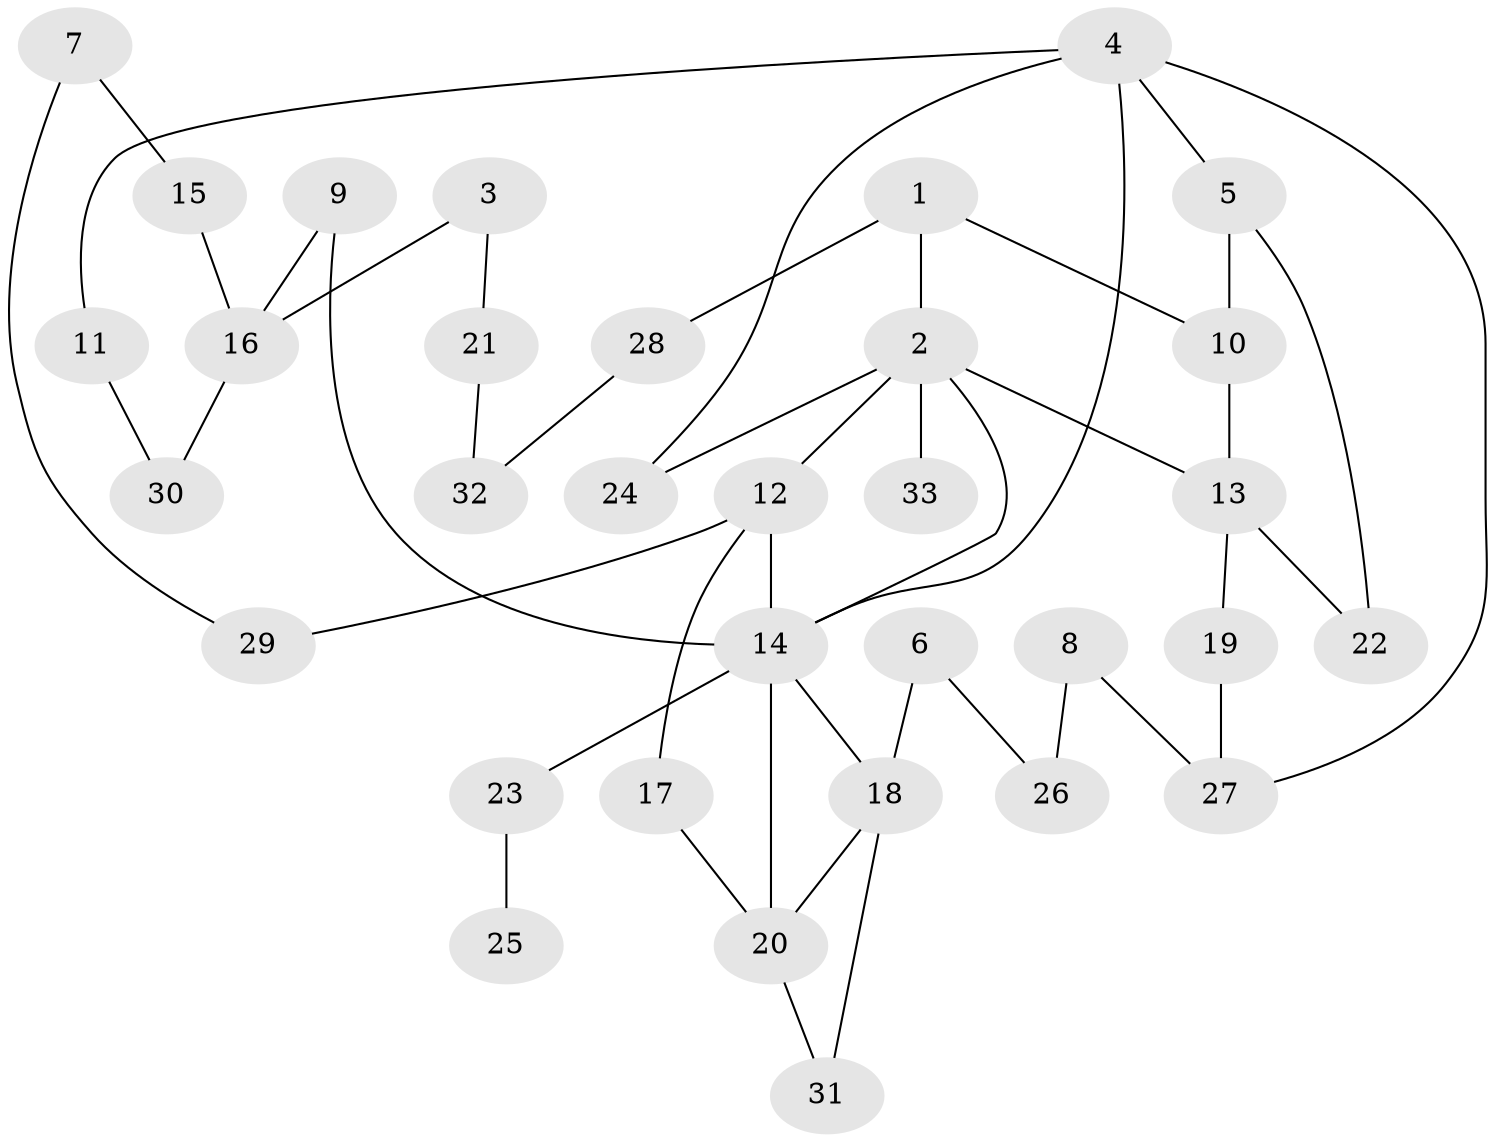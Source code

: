 // original degree distribution, {3: 0.2727272727272727, 8: 0.015151515151515152, 5: 0.015151515151515152, 6: 0.030303030303030304, 4: 0.06060606060606061, 2: 0.3484848484848485, 1: 0.25757575757575757}
// Generated by graph-tools (version 1.1) at 2025/01/03/09/25 03:01:05]
// undirected, 33 vertices, 45 edges
graph export_dot {
graph [start="1"]
  node [color=gray90,style=filled];
  1;
  2;
  3;
  4;
  5;
  6;
  7;
  8;
  9;
  10;
  11;
  12;
  13;
  14;
  15;
  16;
  17;
  18;
  19;
  20;
  21;
  22;
  23;
  24;
  25;
  26;
  27;
  28;
  29;
  30;
  31;
  32;
  33;
  1 -- 2 [weight=1.0];
  1 -- 10 [weight=1.0];
  1 -- 28 [weight=1.0];
  2 -- 12 [weight=1.0];
  2 -- 13 [weight=1.0];
  2 -- 14 [weight=1.0];
  2 -- 24 [weight=1.0];
  2 -- 33 [weight=1.0];
  3 -- 16 [weight=1.0];
  3 -- 21 [weight=1.0];
  4 -- 5 [weight=1.0];
  4 -- 11 [weight=1.0];
  4 -- 14 [weight=1.0];
  4 -- 24 [weight=1.0];
  4 -- 27 [weight=1.0];
  5 -- 10 [weight=1.0];
  5 -- 22 [weight=1.0];
  6 -- 18 [weight=1.0];
  6 -- 26 [weight=1.0];
  7 -- 15 [weight=1.0];
  7 -- 29 [weight=1.0];
  8 -- 26 [weight=1.0];
  8 -- 27 [weight=1.0];
  9 -- 14 [weight=1.0];
  9 -- 16 [weight=1.0];
  10 -- 13 [weight=2.0];
  11 -- 30 [weight=1.0];
  12 -- 14 [weight=1.0];
  12 -- 17 [weight=1.0];
  12 -- 29 [weight=1.0];
  13 -- 19 [weight=1.0];
  13 -- 22 [weight=1.0];
  14 -- 18 [weight=1.0];
  14 -- 20 [weight=1.0];
  14 -- 23 [weight=1.0];
  15 -- 16 [weight=1.0];
  16 -- 30 [weight=1.0];
  17 -- 20 [weight=1.0];
  18 -- 20 [weight=1.0];
  18 -- 31 [weight=1.0];
  19 -- 27 [weight=1.0];
  20 -- 31 [weight=1.0];
  21 -- 32 [weight=1.0];
  23 -- 25 [weight=1.0];
  28 -- 32 [weight=1.0];
}
